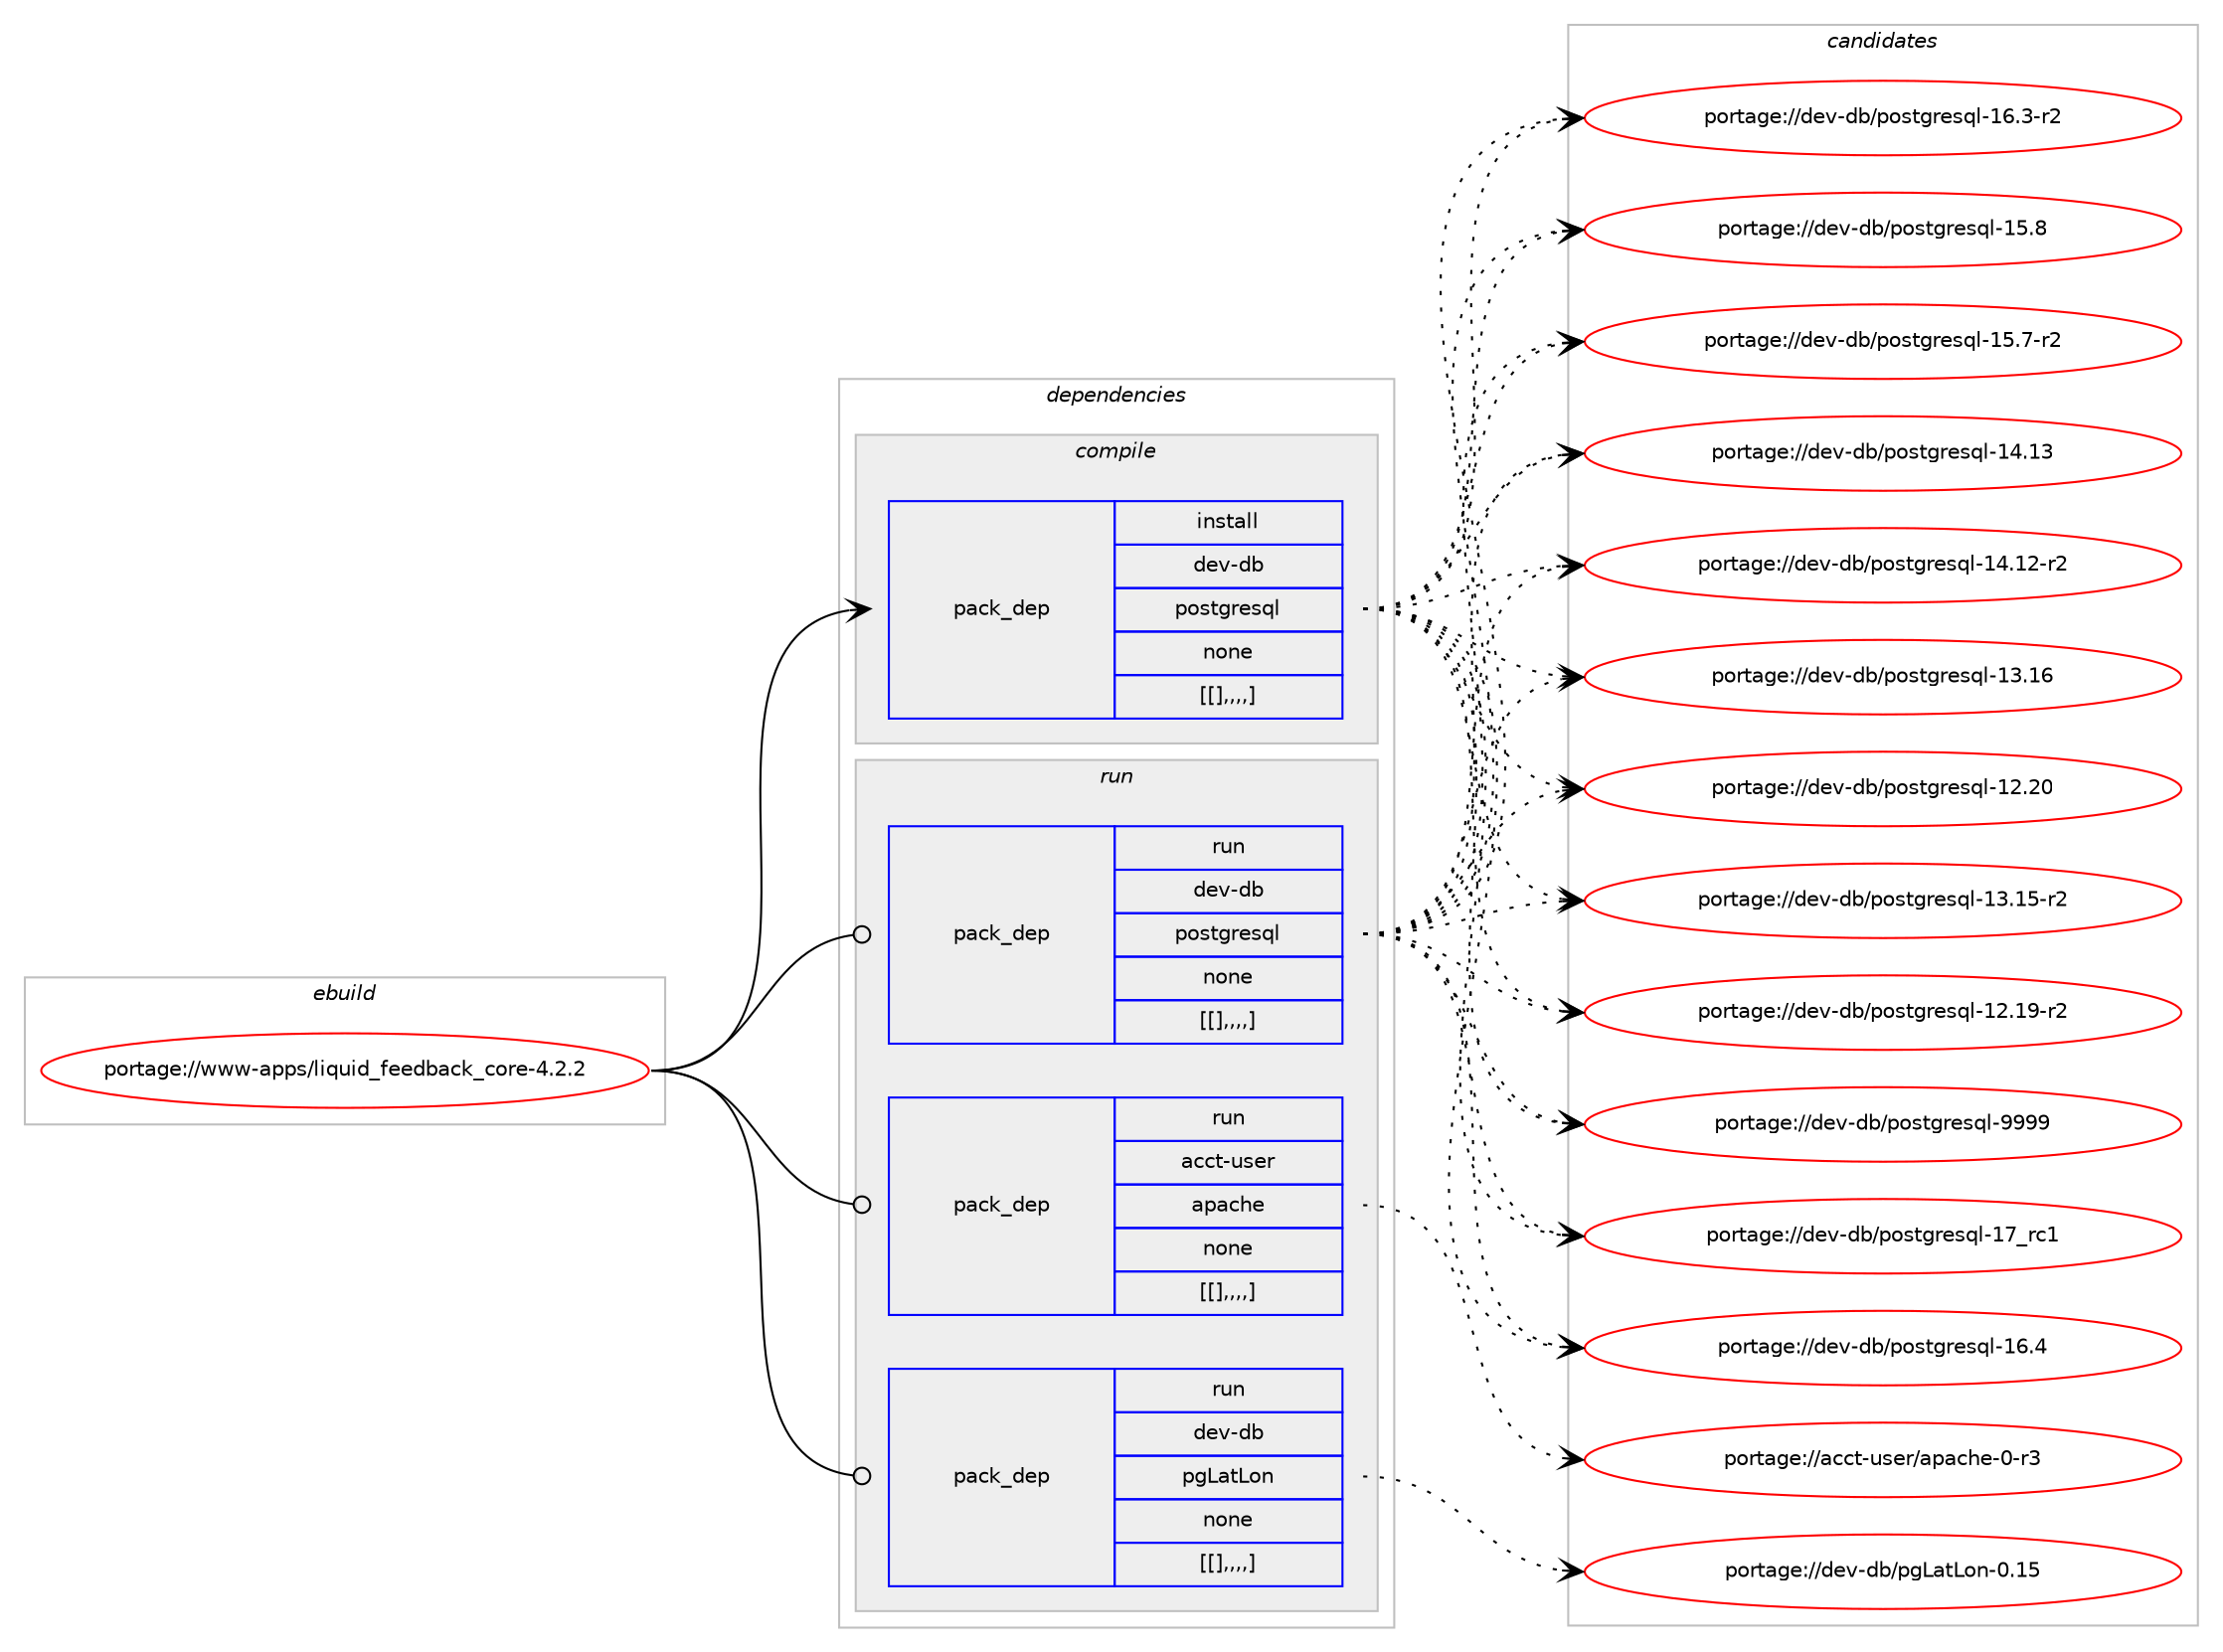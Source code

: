 digraph prolog {

# *************
# Graph options
# *************

newrank=true;
concentrate=true;
compound=true;
graph [rankdir=LR,fontname=Helvetica,fontsize=10,ranksep=1.5];#, ranksep=2.5, nodesep=0.2];
edge  [arrowhead=vee];
node  [fontname=Helvetica,fontsize=10];

# **********
# The ebuild
# **********

subgraph cluster_leftcol {
color=gray;
label=<<i>ebuild</i>>;
id [label="portage://www-apps/liquid_feedback_core-4.2.2", color=red, width=4, href="../www-apps/liquid_feedback_core-4.2.2.svg"];
}

# ****************
# The dependencies
# ****************

subgraph cluster_midcol {
color=gray;
label=<<i>dependencies</i>>;
subgraph cluster_compile {
fillcolor="#eeeeee";
style=filled;
label=<<i>compile</i>>;
subgraph pack338057 {
dependency465211 [label=<<TABLE BORDER="0" CELLBORDER="1" CELLSPACING="0" CELLPADDING="4" WIDTH="220"><TR><TD ROWSPAN="6" CELLPADDING="30">pack_dep</TD></TR><TR><TD WIDTH="110">install</TD></TR><TR><TD>dev-db</TD></TR><TR><TD>postgresql</TD></TR><TR><TD>none</TD></TR><TR><TD>[[],,,,]</TD></TR></TABLE>>, shape=none, color=blue];
}
id:e -> dependency465211:w [weight=20,style="solid",arrowhead="vee"];
}
subgraph cluster_compileandrun {
fillcolor="#eeeeee";
style=filled;
label=<<i>compile and run</i>>;
}
subgraph cluster_run {
fillcolor="#eeeeee";
style=filled;
label=<<i>run</i>>;
subgraph pack338058 {
dependency465212 [label=<<TABLE BORDER="0" CELLBORDER="1" CELLSPACING="0" CELLPADDING="4" WIDTH="220"><TR><TD ROWSPAN="6" CELLPADDING="30">pack_dep</TD></TR><TR><TD WIDTH="110">run</TD></TR><TR><TD>acct-user</TD></TR><TR><TD>apache</TD></TR><TR><TD>none</TD></TR><TR><TD>[[],,,,]</TD></TR></TABLE>>, shape=none, color=blue];
}
id:e -> dependency465212:w [weight=20,style="solid",arrowhead="odot"];
subgraph pack338059 {
dependency465213 [label=<<TABLE BORDER="0" CELLBORDER="1" CELLSPACING="0" CELLPADDING="4" WIDTH="220"><TR><TD ROWSPAN="6" CELLPADDING="30">pack_dep</TD></TR><TR><TD WIDTH="110">run</TD></TR><TR><TD>dev-db</TD></TR><TR><TD>pgLatLon</TD></TR><TR><TD>none</TD></TR><TR><TD>[[],,,,]</TD></TR></TABLE>>, shape=none, color=blue];
}
id:e -> dependency465213:w [weight=20,style="solid",arrowhead="odot"];
subgraph pack338060 {
dependency465214 [label=<<TABLE BORDER="0" CELLBORDER="1" CELLSPACING="0" CELLPADDING="4" WIDTH="220"><TR><TD ROWSPAN="6" CELLPADDING="30">pack_dep</TD></TR><TR><TD WIDTH="110">run</TD></TR><TR><TD>dev-db</TD></TR><TR><TD>postgresql</TD></TR><TR><TD>none</TD></TR><TR><TD>[[],,,,]</TD></TR></TABLE>>, shape=none, color=blue];
}
id:e -> dependency465214:w [weight=20,style="solid",arrowhead="odot"];
}
}

# **************
# The candidates
# **************

subgraph cluster_choices {
rank=same;
color=gray;
label=<<i>candidates</i>>;

subgraph choice338057 {
color=black;
nodesep=1;
choice1001011184510098471121111151161031141011151131084557575757 [label="portage://dev-db/postgresql-9999", color=red, width=4,href="../dev-db/postgresql-9999.svg"];
choice100101118451009847112111115116103114101115113108454955951149949 [label="portage://dev-db/postgresql-17_rc1", color=red, width=4,href="../dev-db/postgresql-17_rc1.svg"];
choice1001011184510098471121111151161031141011151131084549544652 [label="portage://dev-db/postgresql-16.4", color=red, width=4,href="../dev-db/postgresql-16.4.svg"];
choice10010111845100984711211111511610311410111511310845495446514511450 [label="portage://dev-db/postgresql-16.3-r2", color=red, width=4,href="../dev-db/postgresql-16.3-r2.svg"];
choice1001011184510098471121111151161031141011151131084549534656 [label="portage://dev-db/postgresql-15.8", color=red, width=4,href="../dev-db/postgresql-15.8.svg"];
choice10010111845100984711211111511610311410111511310845495346554511450 [label="portage://dev-db/postgresql-15.7-r2", color=red, width=4,href="../dev-db/postgresql-15.7-r2.svg"];
choice100101118451009847112111115116103114101115113108454952464951 [label="portage://dev-db/postgresql-14.13", color=red, width=4,href="../dev-db/postgresql-14.13.svg"];
choice1001011184510098471121111151161031141011151131084549524649504511450 [label="portage://dev-db/postgresql-14.12-r2", color=red, width=4,href="../dev-db/postgresql-14.12-r2.svg"];
choice100101118451009847112111115116103114101115113108454951464954 [label="portage://dev-db/postgresql-13.16", color=red, width=4,href="../dev-db/postgresql-13.16.svg"];
choice1001011184510098471121111151161031141011151131084549514649534511450 [label="portage://dev-db/postgresql-13.15-r2", color=red, width=4,href="../dev-db/postgresql-13.15-r2.svg"];
choice100101118451009847112111115116103114101115113108454950465048 [label="portage://dev-db/postgresql-12.20", color=red, width=4,href="../dev-db/postgresql-12.20.svg"];
choice1001011184510098471121111151161031141011151131084549504649574511450 [label="portage://dev-db/postgresql-12.19-r2", color=red, width=4,href="../dev-db/postgresql-12.19-r2.svg"];
dependency465211:e -> choice1001011184510098471121111151161031141011151131084557575757:w [style=dotted,weight="100"];
dependency465211:e -> choice100101118451009847112111115116103114101115113108454955951149949:w [style=dotted,weight="100"];
dependency465211:e -> choice1001011184510098471121111151161031141011151131084549544652:w [style=dotted,weight="100"];
dependency465211:e -> choice10010111845100984711211111511610311410111511310845495446514511450:w [style=dotted,weight="100"];
dependency465211:e -> choice1001011184510098471121111151161031141011151131084549534656:w [style=dotted,weight="100"];
dependency465211:e -> choice10010111845100984711211111511610311410111511310845495346554511450:w [style=dotted,weight="100"];
dependency465211:e -> choice100101118451009847112111115116103114101115113108454952464951:w [style=dotted,weight="100"];
dependency465211:e -> choice1001011184510098471121111151161031141011151131084549524649504511450:w [style=dotted,weight="100"];
dependency465211:e -> choice100101118451009847112111115116103114101115113108454951464954:w [style=dotted,weight="100"];
dependency465211:e -> choice1001011184510098471121111151161031141011151131084549514649534511450:w [style=dotted,weight="100"];
dependency465211:e -> choice100101118451009847112111115116103114101115113108454950465048:w [style=dotted,weight="100"];
dependency465211:e -> choice1001011184510098471121111151161031141011151131084549504649574511450:w [style=dotted,weight="100"];
}
subgraph choice338058 {
color=black;
nodesep=1;
choice979999116451171151011144797112979910410145484511451 [label="portage://acct-user/apache-0-r3", color=red, width=4,href="../acct-user/apache-0-r3.svg"];
dependency465212:e -> choice979999116451171151011144797112979910410145484511451:w [style=dotted,weight="100"];
}
subgraph choice338059 {
color=black;
nodesep=1;
choice1001011184510098471121037697116761111104548464953 [label="portage://dev-db/pgLatLon-0.15", color=red, width=4,href="../dev-db/pgLatLon-0.15.svg"];
dependency465213:e -> choice1001011184510098471121037697116761111104548464953:w [style=dotted,weight="100"];
}
subgraph choice338060 {
color=black;
nodesep=1;
choice1001011184510098471121111151161031141011151131084557575757 [label="portage://dev-db/postgresql-9999", color=red, width=4,href="../dev-db/postgresql-9999.svg"];
choice100101118451009847112111115116103114101115113108454955951149949 [label="portage://dev-db/postgresql-17_rc1", color=red, width=4,href="../dev-db/postgresql-17_rc1.svg"];
choice1001011184510098471121111151161031141011151131084549544652 [label="portage://dev-db/postgresql-16.4", color=red, width=4,href="../dev-db/postgresql-16.4.svg"];
choice10010111845100984711211111511610311410111511310845495446514511450 [label="portage://dev-db/postgresql-16.3-r2", color=red, width=4,href="../dev-db/postgresql-16.3-r2.svg"];
choice1001011184510098471121111151161031141011151131084549534656 [label="portage://dev-db/postgresql-15.8", color=red, width=4,href="../dev-db/postgresql-15.8.svg"];
choice10010111845100984711211111511610311410111511310845495346554511450 [label="portage://dev-db/postgresql-15.7-r2", color=red, width=4,href="../dev-db/postgresql-15.7-r2.svg"];
choice100101118451009847112111115116103114101115113108454952464951 [label="portage://dev-db/postgresql-14.13", color=red, width=4,href="../dev-db/postgresql-14.13.svg"];
choice1001011184510098471121111151161031141011151131084549524649504511450 [label="portage://dev-db/postgresql-14.12-r2", color=red, width=4,href="../dev-db/postgresql-14.12-r2.svg"];
choice100101118451009847112111115116103114101115113108454951464954 [label="portage://dev-db/postgresql-13.16", color=red, width=4,href="../dev-db/postgresql-13.16.svg"];
choice1001011184510098471121111151161031141011151131084549514649534511450 [label="portage://dev-db/postgresql-13.15-r2", color=red, width=4,href="../dev-db/postgresql-13.15-r2.svg"];
choice100101118451009847112111115116103114101115113108454950465048 [label="portage://dev-db/postgresql-12.20", color=red, width=4,href="../dev-db/postgresql-12.20.svg"];
choice1001011184510098471121111151161031141011151131084549504649574511450 [label="portage://dev-db/postgresql-12.19-r2", color=red, width=4,href="../dev-db/postgresql-12.19-r2.svg"];
dependency465214:e -> choice1001011184510098471121111151161031141011151131084557575757:w [style=dotted,weight="100"];
dependency465214:e -> choice100101118451009847112111115116103114101115113108454955951149949:w [style=dotted,weight="100"];
dependency465214:e -> choice1001011184510098471121111151161031141011151131084549544652:w [style=dotted,weight="100"];
dependency465214:e -> choice10010111845100984711211111511610311410111511310845495446514511450:w [style=dotted,weight="100"];
dependency465214:e -> choice1001011184510098471121111151161031141011151131084549534656:w [style=dotted,weight="100"];
dependency465214:e -> choice10010111845100984711211111511610311410111511310845495346554511450:w [style=dotted,weight="100"];
dependency465214:e -> choice100101118451009847112111115116103114101115113108454952464951:w [style=dotted,weight="100"];
dependency465214:e -> choice1001011184510098471121111151161031141011151131084549524649504511450:w [style=dotted,weight="100"];
dependency465214:e -> choice100101118451009847112111115116103114101115113108454951464954:w [style=dotted,weight="100"];
dependency465214:e -> choice1001011184510098471121111151161031141011151131084549514649534511450:w [style=dotted,weight="100"];
dependency465214:e -> choice100101118451009847112111115116103114101115113108454950465048:w [style=dotted,weight="100"];
dependency465214:e -> choice1001011184510098471121111151161031141011151131084549504649574511450:w [style=dotted,weight="100"];
}
}

}
